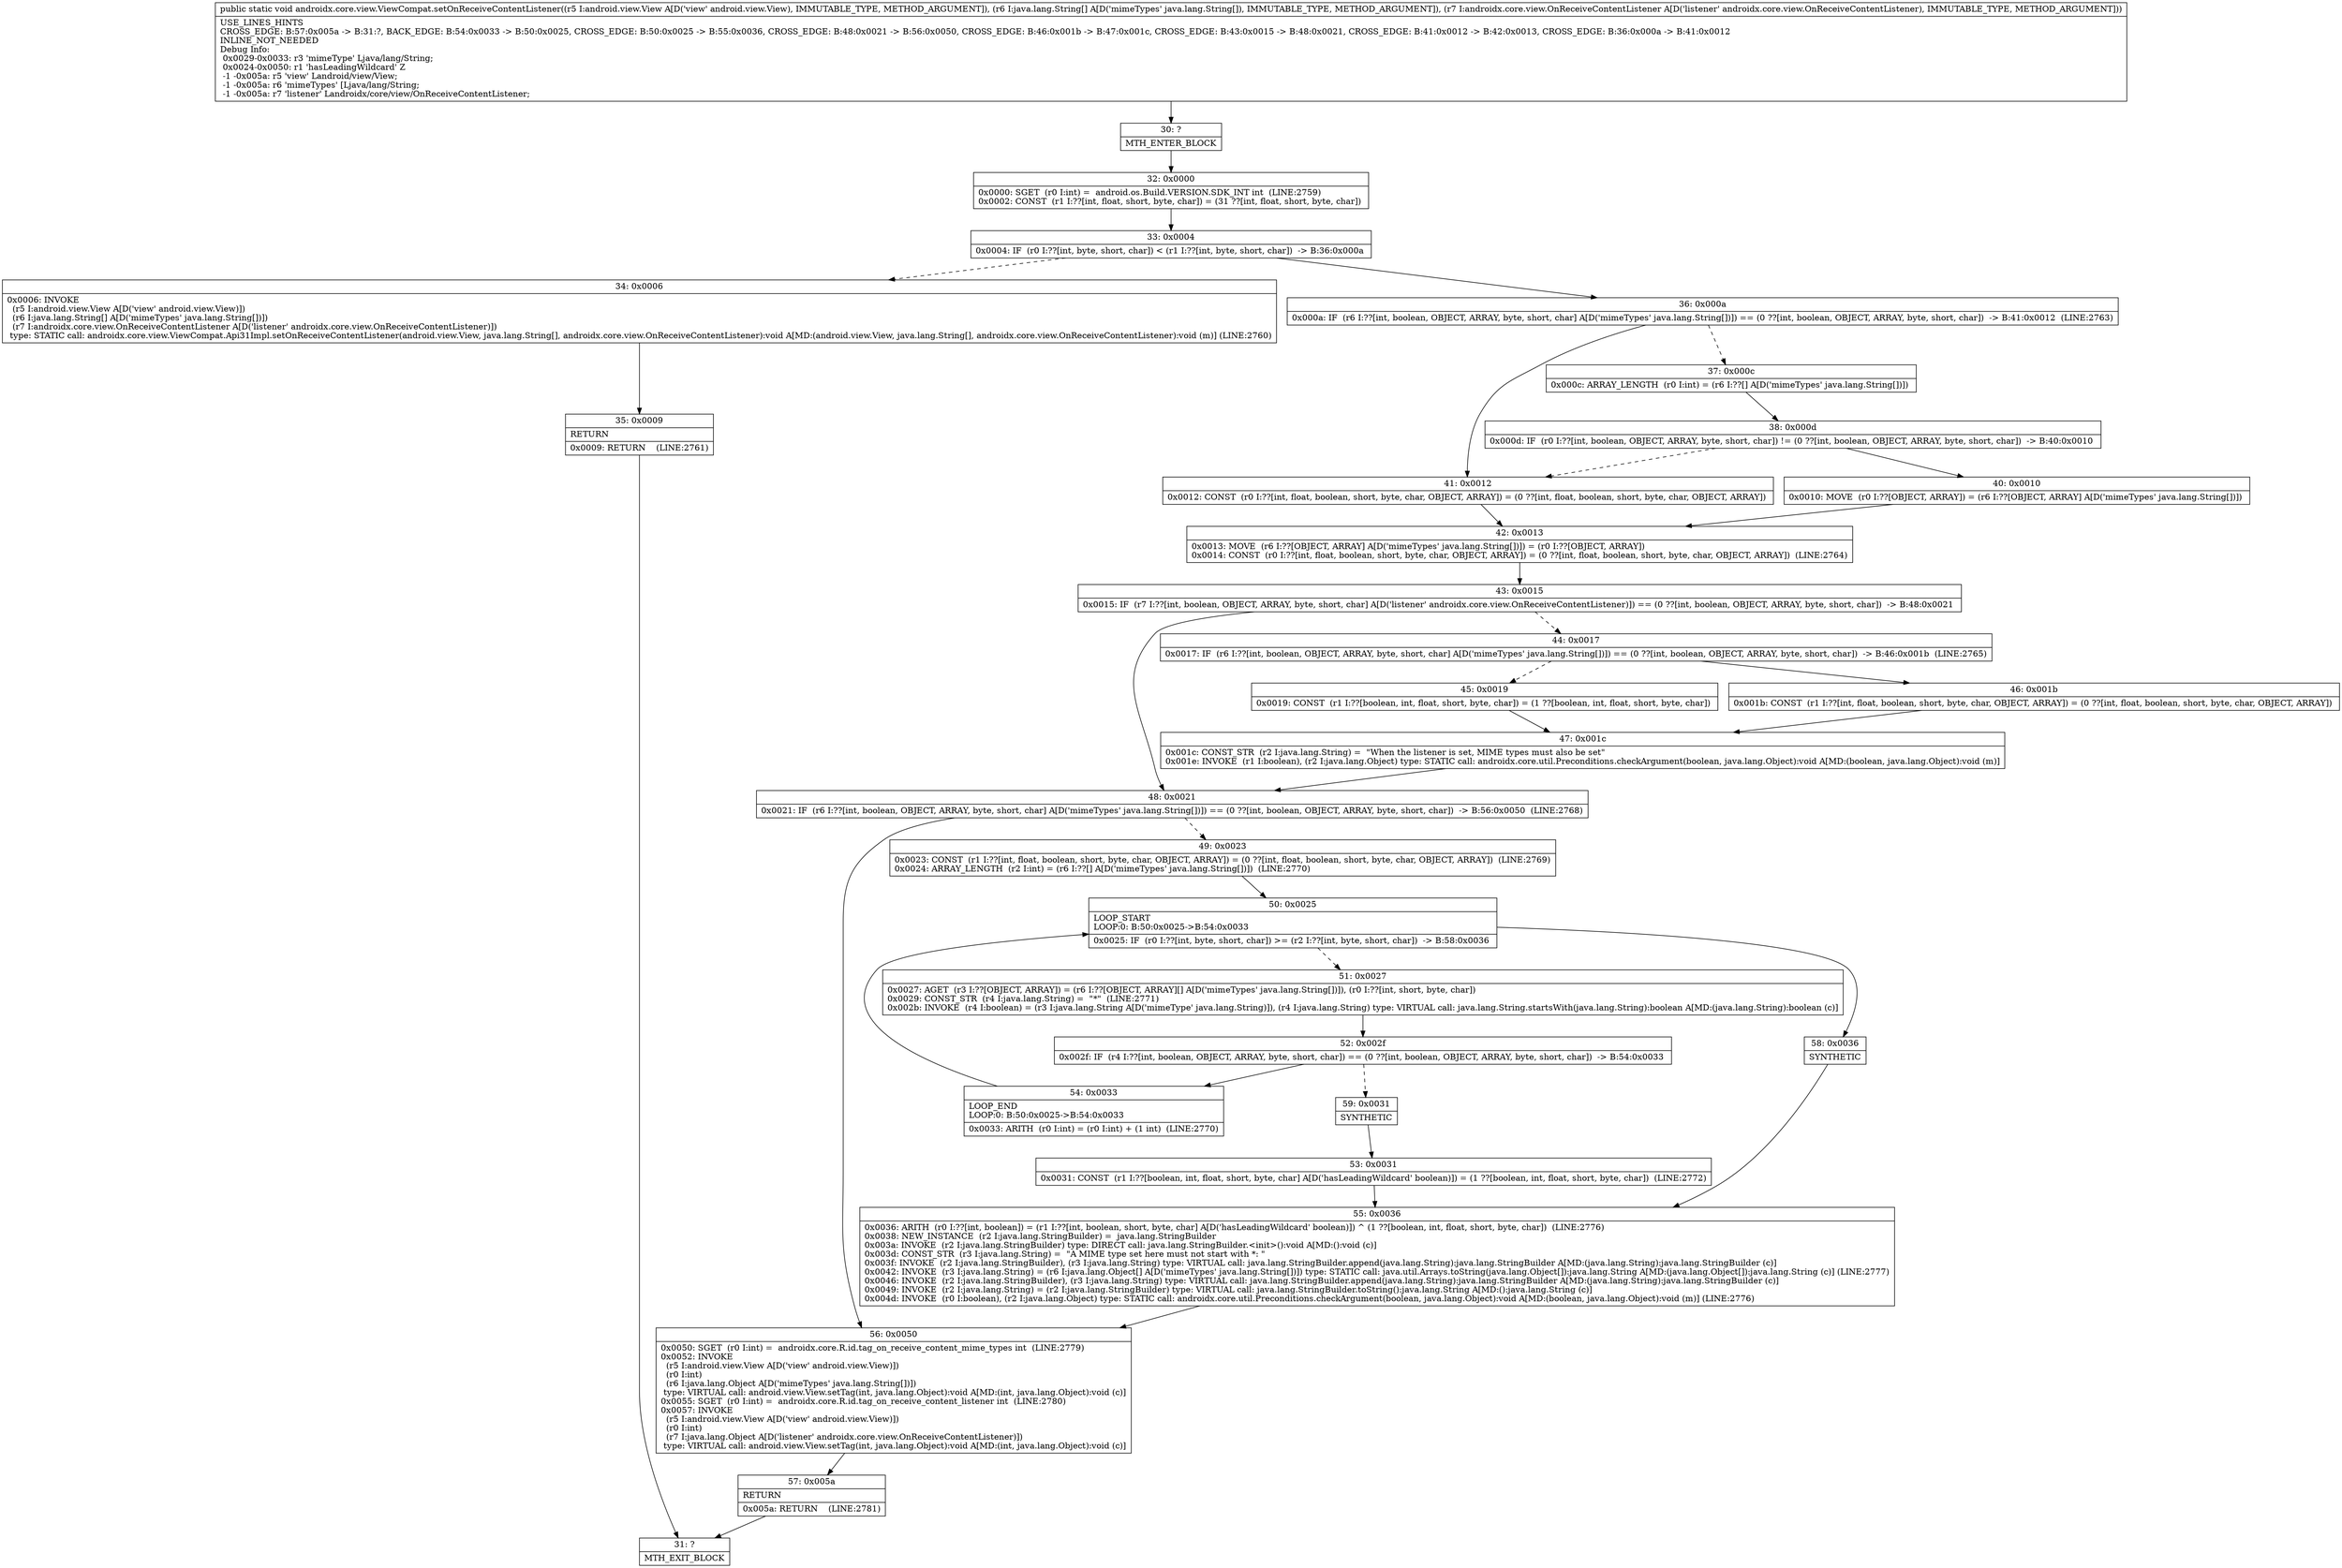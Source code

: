 digraph "CFG forandroidx.core.view.ViewCompat.setOnReceiveContentListener(Landroid\/view\/View;[Ljava\/lang\/String;Landroidx\/core\/view\/OnReceiveContentListener;)V" {
Node_30 [shape=record,label="{30\:\ ?|MTH_ENTER_BLOCK\l}"];
Node_32 [shape=record,label="{32\:\ 0x0000|0x0000: SGET  (r0 I:int) =  android.os.Build.VERSION.SDK_INT int  (LINE:2759)\l0x0002: CONST  (r1 I:??[int, float, short, byte, char]) = (31 ??[int, float, short, byte, char]) \l}"];
Node_33 [shape=record,label="{33\:\ 0x0004|0x0004: IF  (r0 I:??[int, byte, short, char]) \< (r1 I:??[int, byte, short, char])  \-\> B:36:0x000a \l}"];
Node_34 [shape=record,label="{34\:\ 0x0006|0x0006: INVOKE  \l  (r5 I:android.view.View A[D('view' android.view.View)])\l  (r6 I:java.lang.String[] A[D('mimeTypes' java.lang.String[])])\l  (r7 I:androidx.core.view.OnReceiveContentListener A[D('listener' androidx.core.view.OnReceiveContentListener)])\l type: STATIC call: androidx.core.view.ViewCompat.Api31Impl.setOnReceiveContentListener(android.view.View, java.lang.String[], androidx.core.view.OnReceiveContentListener):void A[MD:(android.view.View, java.lang.String[], androidx.core.view.OnReceiveContentListener):void (m)] (LINE:2760)\l}"];
Node_35 [shape=record,label="{35\:\ 0x0009|RETURN\l|0x0009: RETURN    (LINE:2761)\l}"];
Node_31 [shape=record,label="{31\:\ ?|MTH_EXIT_BLOCK\l}"];
Node_36 [shape=record,label="{36\:\ 0x000a|0x000a: IF  (r6 I:??[int, boolean, OBJECT, ARRAY, byte, short, char] A[D('mimeTypes' java.lang.String[])]) == (0 ??[int, boolean, OBJECT, ARRAY, byte, short, char])  \-\> B:41:0x0012  (LINE:2763)\l}"];
Node_37 [shape=record,label="{37\:\ 0x000c|0x000c: ARRAY_LENGTH  (r0 I:int) = (r6 I:??[] A[D('mimeTypes' java.lang.String[])]) \l}"];
Node_38 [shape=record,label="{38\:\ 0x000d|0x000d: IF  (r0 I:??[int, boolean, OBJECT, ARRAY, byte, short, char]) != (0 ??[int, boolean, OBJECT, ARRAY, byte, short, char])  \-\> B:40:0x0010 \l}"];
Node_40 [shape=record,label="{40\:\ 0x0010|0x0010: MOVE  (r0 I:??[OBJECT, ARRAY]) = (r6 I:??[OBJECT, ARRAY] A[D('mimeTypes' java.lang.String[])]) \l}"];
Node_42 [shape=record,label="{42\:\ 0x0013|0x0013: MOVE  (r6 I:??[OBJECT, ARRAY] A[D('mimeTypes' java.lang.String[])]) = (r0 I:??[OBJECT, ARRAY]) \l0x0014: CONST  (r0 I:??[int, float, boolean, short, byte, char, OBJECT, ARRAY]) = (0 ??[int, float, boolean, short, byte, char, OBJECT, ARRAY])  (LINE:2764)\l}"];
Node_43 [shape=record,label="{43\:\ 0x0015|0x0015: IF  (r7 I:??[int, boolean, OBJECT, ARRAY, byte, short, char] A[D('listener' androidx.core.view.OnReceiveContentListener)]) == (0 ??[int, boolean, OBJECT, ARRAY, byte, short, char])  \-\> B:48:0x0021 \l}"];
Node_44 [shape=record,label="{44\:\ 0x0017|0x0017: IF  (r6 I:??[int, boolean, OBJECT, ARRAY, byte, short, char] A[D('mimeTypes' java.lang.String[])]) == (0 ??[int, boolean, OBJECT, ARRAY, byte, short, char])  \-\> B:46:0x001b  (LINE:2765)\l}"];
Node_45 [shape=record,label="{45\:\ 0x0019|0x0019: CONST  (r1 I:??[boolean, int, float, short, byte, char]) = (1 ??[boolean, int, float, short, byte, char]) \l}"];
Node_47 [shape=record,label="{47\:\ 0x001c|0x001c: CONST_STR  (r2 I:java.lang.String) =  \"When the listener is set, MIME types must also be set\" \l0x001e: INVOKE  (r1 I:boolean), (r2 I:java.lang.Object) type: STATIC call: androidx.core.util.Preconditions.checkArgument(boolean, java.lang.Object):void A[MD:(boolean, java.lang.Object):void (m)]\l}"];
Node_46 [shape=record,label="{46\:\ 0x001b|0x001b: CONST  (r1 I:??[int, float, boolean, short, byte, char, OBJECT, ARRAY]) = (0 ??[int, float, boolean, short, byte, char, OBJECT, ARRAY]) \l}"];
Node_48 [shape=record,label="{48\:\ 0x0021|0x0021: IF  (r6 I:??[int, boolean, OBJECT, ARRAY, byte, short, char] A[D('mimeTypes' java.lang.String[])]) == (0 ??[int, boolean, OBJECT, ARRAY, byte, short, char])  \-\> B:56:0x0050  (LINE:2768)\l}"];
Node_49 [shape=record,label="{49\:\ 0x0023|0x0023: CONST  (r1 I:??[int, float, boolean, short, byte, char, OBJECT, ARRAY]) = (0 ??[int, float, boolean, short, byte, char, OBJECT, ARRAY])  (LINE:2769)\l0x0024: ARRAY_LENGTH  (r2 I:int) = (r6 I:??[] A[D('mimeTypes' java.lang.String[])])  (LINE:2770)\l}"];
Node_50 [shape=record,label="{50\:\ 0x0025|LOOP_START\lLOOP:0: B:50:0x0025\-\>B:54:0x0033\l|0x0025: IF  (r0 I:??[int, byte, short, char]) \>= (r2 I:??[int, byte, short, char])  \-\> B:58:0x0036 \l}"];
Node_51 [shape=record,label="{51\:\ 0x0027|0x0027: AGET  (r3 I:??[OBJECT, ARRAY]) = (r6 I:??[OBJECT, ARRAY][] A[D('mimeTypes' java.lang.String[])]), (r0 I:??[int, short, byte, char]) \l0x0029: CONST_STR  (r4 I:java.lang.String) =  \"*\"  (LINE:2771)\l0x002b: INVOKE  (r4 I:boolean) = (r3 I:java.lang.String A[D('mimeType' java.lang.String)]), (r4 I:java.lang.String) type: VIRTUAL call: java.lang.String.startsWith(java.lang.String):boolean A[MD:(java.lang.String):boolean (c)]\l}"];
Node_52 [shape=record,label="{52\:\ 0x002f|0x002f: IF  (r4 I:??[int, boolean, OBJECT, ARRAY, byte, short, char]) == (0 ??[int, boolean, OBJECT, ARRAY, byte, short, char])  \-\> B:54:0x0033 \l}"];
Node_54 [shape=record,label="{54\:\ 0x0033|LOOP_END\lLOOP:0: B:50:0x0025\-\>B:54:0x0033\l|0x0033: ARITH  (r0 I:int) = (r0 I:int) + (1 int)  (LINE:2770)\l}"];
Node_59 [shape=record,label="{59\:\ 0x0031|SYNTHETIC\l}"];
Node_53 [shape=record,label="{53\:\ 0x0031|0x0031: CONST  (r1 I:??[boolean, int, float, short, byte, char] A[D('hasLeadingWildcard' boolean)]) = (1 ??[boolean, int, float, short, byte, char])  (LINE:2772)\l}"];
Node_55 [shape=record,label="{55\:\ 0x0036|0x0036: ARITH  (r0 I:??[int, boolean]) = (r1 I:??[int, boolean, short, byte, char] A[D('hasLeadingWildcard' boolean)]) ^ (1 ??[boolean, int, float, short, byte, char])  (LINE:2776)\l0x0038: NEW_INSTANCE  (r2 I:java.lang.StringBuilder) =  java.lang.StringBuilder \l0x003a: INVOKE  (r2 I:java.lang.StringBuilder) type: DIRECT call: java.lang.StringBuilder.\<init\>():void A[MD:():void (c)]\l0x003d: CONST_STR  (r3 I:java.lang.String) =  \"A MIME type set here must not start with *: \" \l0x003f: INVOKE  (r2 I:java.lang.StringBuilder), (r3 I:java.lang.String) type: VIRTUAL call: java.lang.StringBuilder.append(java.lang.String):java.lang.StringBuilder A[MD:(java.lang.String):java.lang.StringBuilder (c)]\l0x0042: INVOKE  (r3 I:java.lang.String) = (r6 I:java.lang.Object[] A[D('mimeTypes' java.lang.String[])]) type: STATIC call: java.util.Arrays.toString(java.lang.Object[]):java.lang.String A[MD:(java.lang.Object[]):java.lang.String (c)] (LINE:2777)\l0x0046: INVOKE  (r2 I:java.lang.StringBuilder), (r3 I:java.lang.String) type: VIRTUAL call: java.lang.StringBuilder.append(java.lang.String):java.lang.StringBuilder A[MD:(java.lang.String):java.lang.StringBuilder (c)]\l0x0049: INVOKE  (r2 I:java.lang.String) = (r2 I:java.lang.StringBuilder) type: VIRTUAL call: java.lang.StringBuilder.toString():java.lang.String A[MD:():java.lang.String (c)]\l0x004d: INVOKE  (r0 I:boolean), (r2 I:java.lang.Object) type: STATIC call: androidx.core.util.Preconditions.checkArgument(boolean, java.lang.Object):void A[MD:(boolean, java.lang.Object):void (m)] (LINE:2776)\l}"];
Node_58 [shape=record,label="{58\:\ 0x0036|SYNTHETIC\l}"];
Node_56 [shape=record,label="{56\:\ 0x0050|0x0050: SGET  (r0 I:int) =  androidx.core.R.id.tag_on_receive_content_mime_types int  (LINE:2779)\l0x0052: INVOKE  \l  (r5 I:android.view.View A[D('view' android.view.View)])\l  (r0 I:int)\l  (r6 I:java.lang.Object A[D('mimeTypes' java.lang.String[])])\l type: VIRTUAL call: android.view.View.setTag(int, java.lang.Object):void A[MD:(int, java.lang.Object):void (c)]\l0x0055: SGET  (r0 I:int) =  androidx.core.R.id.tag_on_receive_content_listener int  (LINE:2780)\l0x0057: INVOKE  \l  (r5 I:android.view.View A[D('view' android.view.View)])\l  (r0 I:int)\l  (r7 I:java.lang.Object A[D('listener' androidx.core.view.OnReceiveContentListener)])\l type: VIRTUAL call: android.view.View.setTag(int, java.lang.Object):void A[MD:(int, java.lang.Object):void (c)]\l}"];
Node_57 [shape=record,label="{57\:\ 0x005a|RETURN\l|0x005a: RETURN    (LINE:2781)\l}"];
Node_41 [shape=record,label="{41\:\ 0x0012|0x0012: CONST  (r0 I:??[int, float, boolean, short, byte, char, OBJECT, ARRAY]) = (0 ??[int, float, boolean, short, byte, char, OBJECT, ARRAY]) \l}"];
MethodNode[shape=record,label="{public static void androidx.core.view.ViewCompat.setOnReceiveContentListener((r5 I:android.view.View A[D('view' android.view.View), IMMUTABLE_TYPE, METHOD_ARGUMENT]), (r6 I:java.lang.String[] A[D('mimeTypes' java.lang.String[]), IMMUTABLE_TYPE, METHOD_ARGUMENT]), (r7 I:androidx.core.view.OnReceiveContentListener A[D('listener' androidx.core.view.OnReceiveContentListener), IMMUTABLE_TYPE, METHOD_ARGUMENT]))  | USE_LINES_HINTS\lCROSS_EDGE: B:57:0x005a \-\> B:31:?, BACK_EDGE: B:54:0x0033 \-\> B:50:0x0025, CROSS_EDGE: B:50:0x0025 \-\> B:55:0x0036, CROSS_EDGE: B:48:0x0021 \-\> B:56:0x0050, CROSS_EDGE: B:46:0x001b \-\> B:47:0x001c, CROSS_EDGE: B:43:0x0015 \-\> B:48:0x0021, CROSS_EDGE: B:41:0x0012 \-\> B:42:0x0013, CROSS_EDGE: B:36:0x000a \-\> B:41:0x0012\lINLINE_NOT_NEEDED\lDebug Info:\l  0x0029\-0x0033: r3 'mimeType' Ljava\/lang\/String;\l  0x0024\-0x0050: r1 'hasLeadingWildcard' Z\l  \-1 \-0x005a: r5 'view' Landroid\/view\/View;\l  \-1 \-0x005a: r6 'mimeTypes' [Ljava\/lang\/String;\l  \-1 \-0x005a: r7 'listener' Landroidx\/core\/view\/OnReceiveContentListener;\l}"];
MethodNode -> Node_30;Node_30 -> Node_32;
Node_32 -> Node_33;
Node_33 -> Node_34[style=dashed];
Node_33 -> Node_36;
Node_34 -> Node_35;
Node_35 -> Node_31;
Node_36 -> Node_37[style=dashed];
Node_36 -> Node_41;
Node_37 -> Node_38;
Node_38 -> Node_40;
Node_38 -> Node_41[style=dashed];
Node_40 -> Node_42;
Node_42 -> Node_43;
Node_43 -> Node_44[style=dashed];
Node_43 -> Node_48;
Node_44 -> Node_45[style=dashed];
Node_44 -> Node_46;
Node_45 -> Node_47;
Node_47 -> Node_48;
Node_46 -> Node_47;
Node_48 -> Node_49[style=dashed];
Node_48 -> Node_56;
Node_49 -> Node_50;
Node_50 -> Node_51[style=dashed];
Node_50 -> Node_58;
Node_51 -> Node_52;
Node_52 -> Node_54;
Node_52 -> Node_59[style=dashed];
Node_54 -> Node_50;
Node_59 -> Node_53;
Node_53 -> Node_55;
Node_55 -> Node_56;
Node_58 -> Node_55;
Node_56 -> Node_57;
Node_57 -> Node_31;
Node_41 -> Node_42;
}


